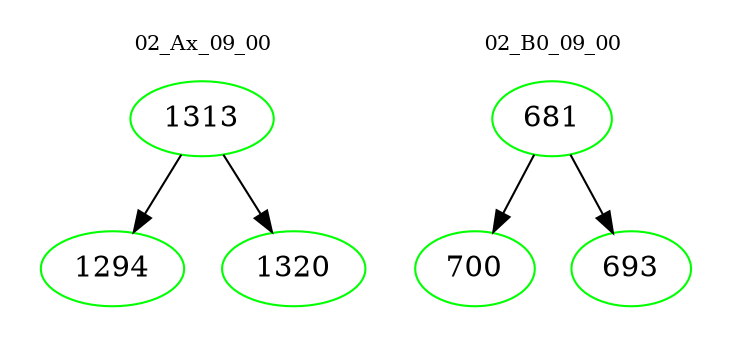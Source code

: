 digraph{
subgraph cluster_0 {
color = white
label = "02_Ax_09_00";
fontsize=10;
T0_1313 [label="1313", color="green"]
T0_1313 -> T0_1294 [color="black"]
T0_1294 [label="1294", color="green"]
T0_1313 -> T0_1320 [color="black"]
T0_1320 [label="1320", color="green"]
}
subgraph cluster_1 {
color = white
label = "02_B0_09_00";
fontsize=10;
T1_681 [label="681", color="green"]
T1_681 -> T1_700 [color="black"]
T1_700 [label="700", color="green"]
T1_681 -> T1_693 [color="black"]
T1_693 [label="693", color="green"]
}
}

